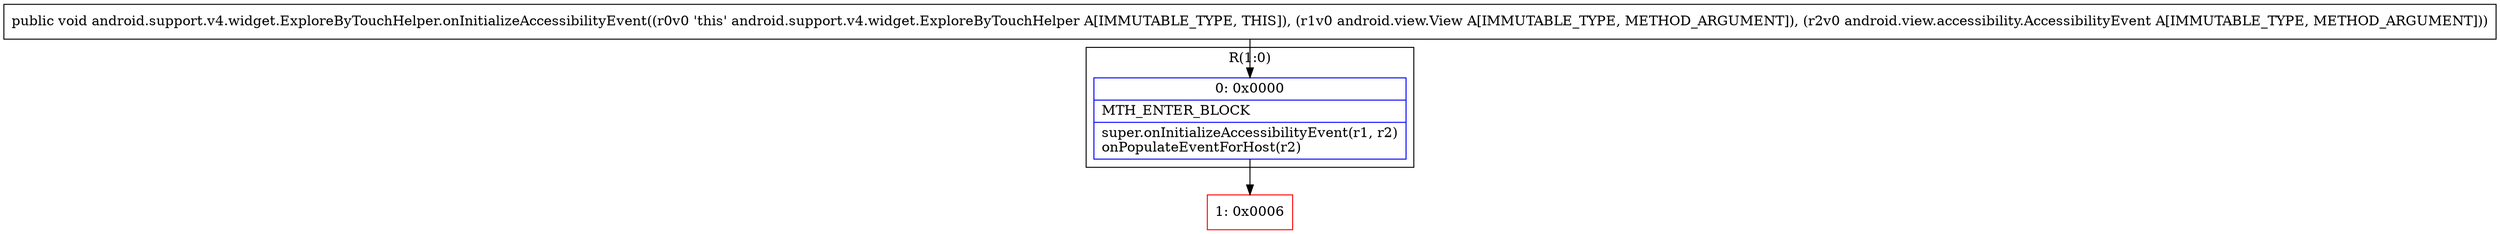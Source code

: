 digraph "CFG forandroid.support.v4.widget.ExploreByTouchHelper.onInitializeAccessibilityEvent(Landroid\/view\/View;Landroid\/view\/accessibility\/AccessibilityEvent;)V" {
subgraph cluster_Region_866492266 {
label = "R(1:0)";
node [shape=record,color=blue];
Node_0 [shape=record,label="{0\:\ 0x0000|MTH_ENTER_BLOCK\l|super.onInitializeAccessibilityEvent(r1, r2)\lonPopulateEventForHost(r2)\l}"];
}
Node_1 [shape=record,color=red,label="{1\:\ 0x0006}"];
MethodNode[shape=record,label="{public void android.support.v4.widget.ExploreByTouchHelper.onInitializeAccessibilityEvent((r0v0 'this' android.support.v4.widget.ExploreByTouchHelper A[IMMUTABLE_TYPE, THIS]), (r1v0 android.view.View A[IMMUTABLE_TYPE, METHOD_ARGUMENT]), (r2v0 android.view.accessibility.AccessibilityEvent A[IMMUTABLE_TYPE, METHOD_ARGUMENT])) }"];
MethodNode -> Node_0;
Node_0 -> Node_1;
}

